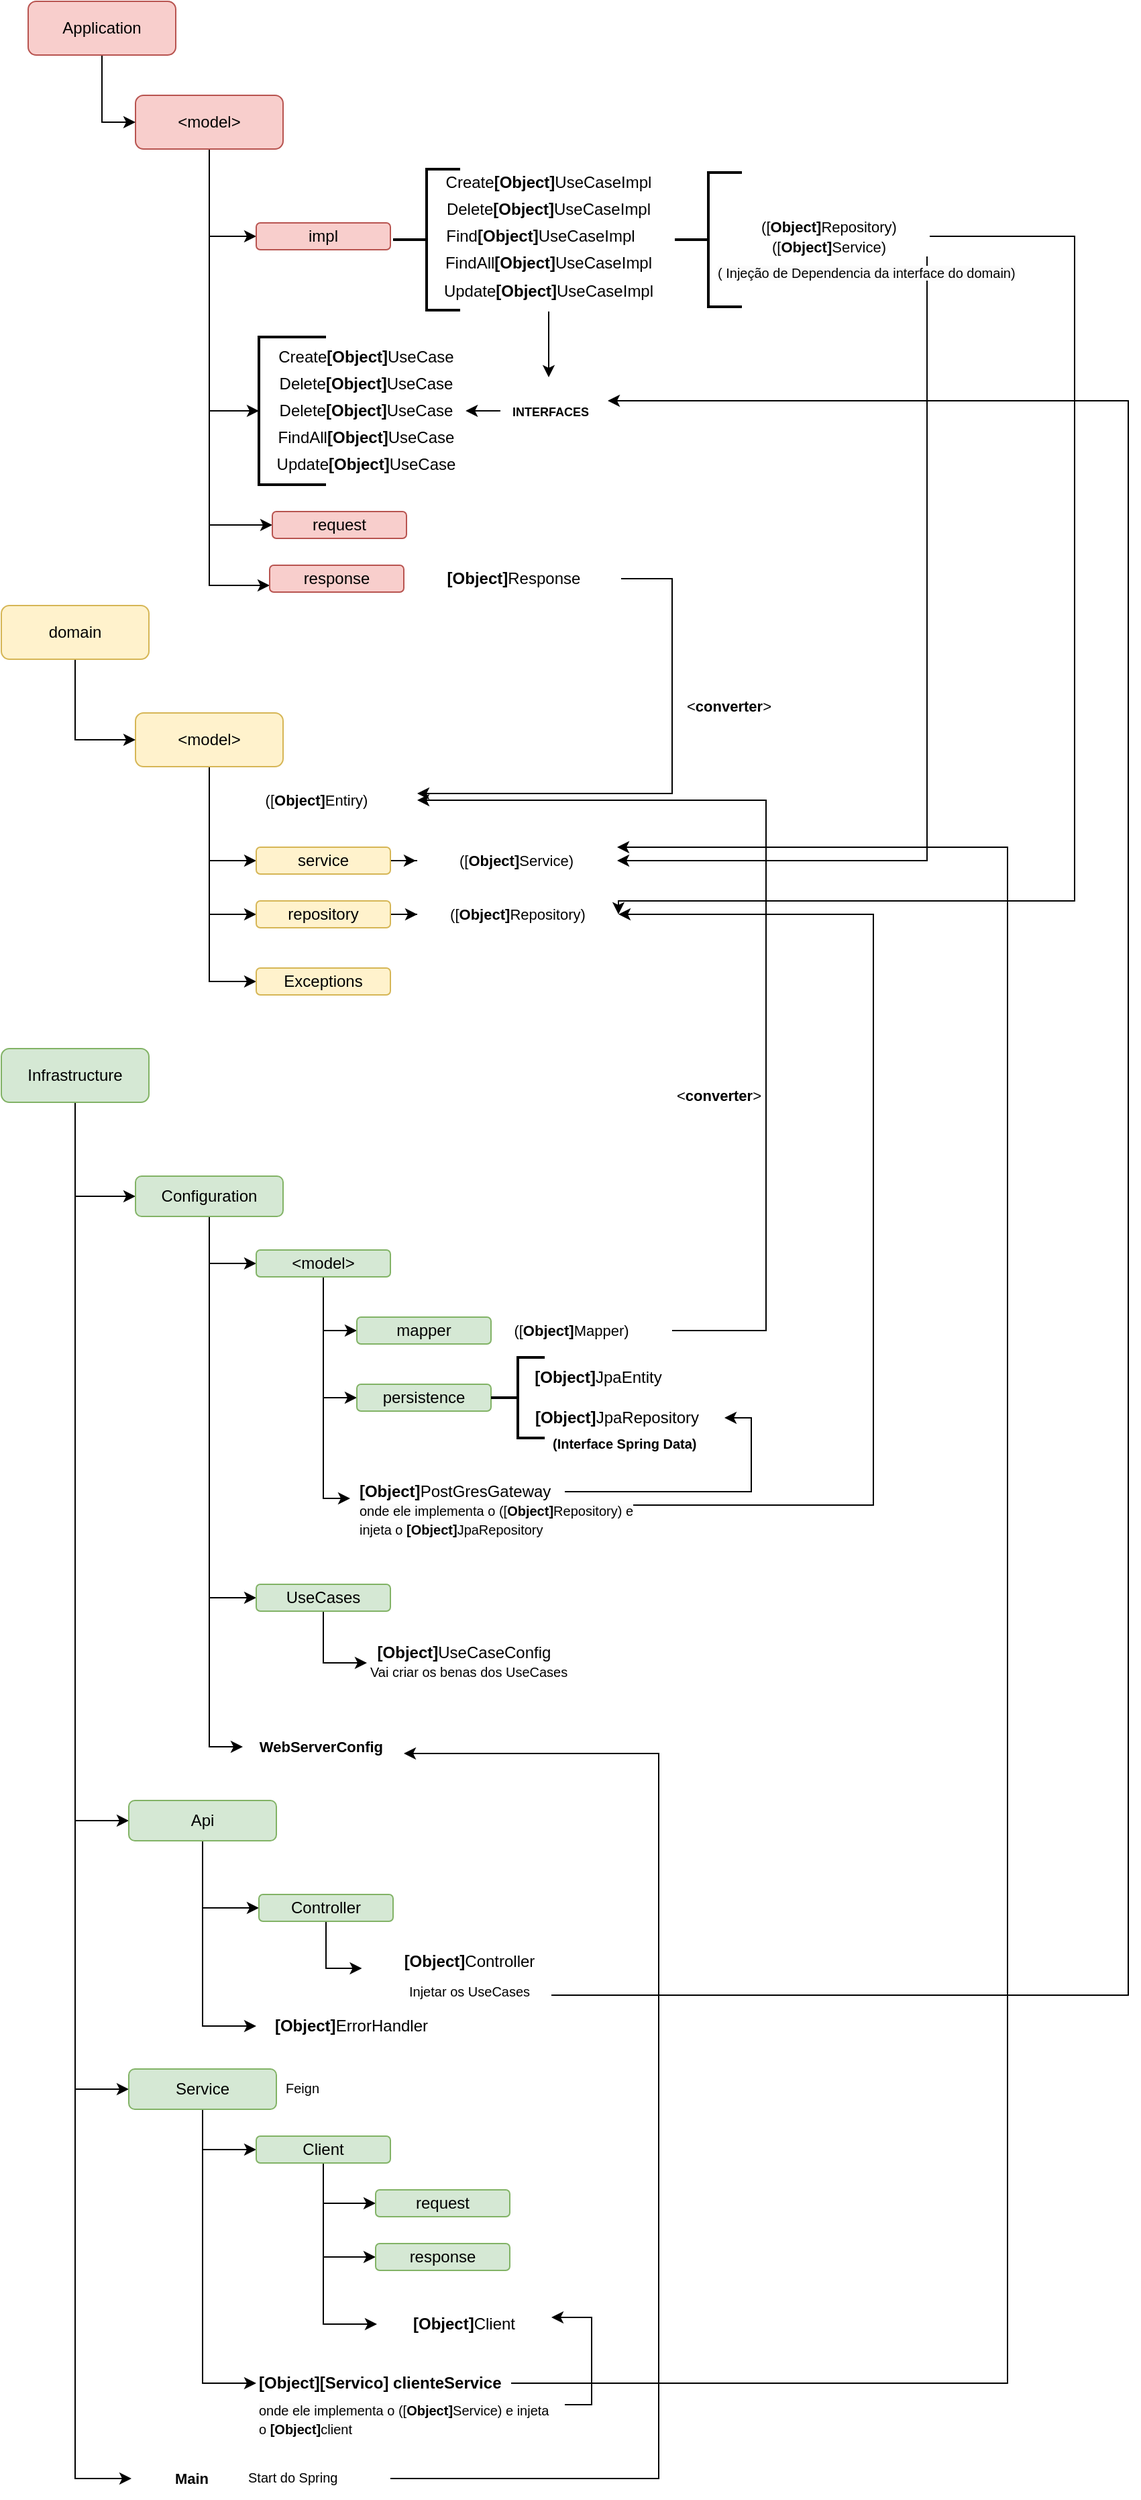 <mxfile version="20.8.13" type="device"><diagram name="Página-1" id="haYqPAsTkTlejbofr0wO"><mxGraphModel dx="7217" dy="2280" grid="1" gridSize="10" guides="1" tooltips="1" connect="1" arrows="1" fold="1" page="1" pageScale="1" pageWidth="827" pageHeight="1169" math="0" shadow="0"><root><mxCell id="0"/><mxCell id="1" parent="0"/><mxCell id="Td4eN-PTEVSJSBVqzBGs-9" style="edgeStyle=orthogonalEdgeStyle;rounded=0;orthogonalLoop=1;jettySize=auto;html=1;entryX=0;entryY=0.75;entryDx=0;entryDy=0;" edge="1" parent="1" source="UYUq6NFJNfN-yr_jcpqe-1" target="UYUq6NFJNfN-yr_jcpqe-6"><mxGeometry relative="1" as="geometry"/></mxCell><mxCell id="Td4eN-PTEVSJSBVqzBGs-93" style="edgeStyle=orthogonalEdgeStyle;rounded=0;orthogonalLoop=1;jettySize=auto;html=1;entryX=0;entryY=0.5;entryDx=0;entryDy=0;fontSize=9;" edge="1" parent="1" source="UYUq6NFJNfN-yr_jcpqe-1" target="UYUq6NFJNfN-yr_jcpqe-4"><mxGeometry relative="1" as="geometry"/></mxCell><mxCell id="Td4eN-PTEVSJSBVqzBGs-94" style="edgeStyle=orthogonalEdgeStyle;rounded=0;orthogonalLoop=1;jettySize=auto;html=1;entryX=0;entryY=0.5;entryDx=0;entryDy=0;fontSize=9;" edge="1" parent="1" source="UYUq6NFJNfN-yr_jcpqe-1" target="UYUq6NFJNfN-yr_jcpqe-5"><mxGeometry relative="1" as="geometry"/></mxCell><mxCell id="Td4eN-PTEVSJSBVqzBGs-95" style="edgeStyle=orthogonalEdgeStyle;rounded=0;orthogonalLoop=1;jettySize=auto;html=1;entryX=0;entryY=0.5;entryDx=0;entryDy=0;entryPerimeter=0;fontSize=9;" edge="1" parent="1" source="UYUq6NFJNfN-yr_jcpqe-1" target="Td4eN-PTEVSJSBVqzBGs-73"><mxGeometry relative="1" as="geometry"/></mxCell><mxCell id="UYUq6NFJNfN-yr_jcpqe-1" value="&amp;lt;model&amp;gt;" style="rounded=1;whiteSpace=wrap;html=1;fillColor=#f8cecc;strokeColor=#b85450;" parent="1" vertex="1"><mxGeometry x="540" y="270" width="110" height="40" as="geometry"/></mxCell><mxCell id="Td4eN-PTEVSJSBVqzBGs-23" style="edgeStyle=orthogonalEdgeStyle;rounded=0;orthogonalLoop=1;jettySize=auto;html=1;entryX=0;entryY=0.5;entryDx=0;entryDy=0;" edge="1" parent="1" source="UYUq6NFJNfN-yr_jcpqe-2" target="Td4eN-PTEVSJSBVqzBGs-21"><mxGeometry relative="1" as="geometry"/></mxCell><mxCell id="Td4eN-PTEVSJSBVqzBGs-31" style="edgeStyle=orthogonalEdgeStyle;rounded=0;orthogonalLoop=1;jettySize=auto;html=1;entryX=0;entryY=0.5;entryDx=0;entryDy=0;" edge="1" parent="1" source="UYUq6NFJNfN-yr_jcpqe-2" target="Td4eN-PTEVSJSBVqzBGs-29"><mxGeometry relative="1" as="geometry"/></mxCell><mxCell id="Td4eN-PTEVSJSBVqzBGs-32" style="edgeStyle=orthogonalEdgeStyle;rounded=0;orthogonalLoop=1;jettySize=auto;html=1;entryX=0;entryY=0.5;entryDx=0;entryDy=0;" edge="1" parent="1" source="UYUq6NFJNfN-yr_jcpqe-2" target="Td4eN-PTEVSJSBVqzBGs-30"><mxGeometry relative="1" as="geometry"/></mxCell><mxCell id="UYUq6NFJNfN-yr_jcpqe-2" value="&amp;lt;model&amp;gt;" style="rounded=1;whiteSpace=wrap;html=1;fillColor=#fff2cc;strokeColor=#d6b656;" parent="1" vertex="1"><mxGeometry x="540" y="730" width="110" height="40" as="geometry"/></mxCell><mxCell id="Td4eN-PTEVSJSBVqzBGs-96" style="edgeStyle=orthogonalEdgeStyle;rounded=0;orthogonalLoop=1;jettySize=auto;html=1;entryX=0;entryY=0.5;entryDx=0;entryDy=0;fontSize=9;" edge="1" parent="1" source="UYUq6NFJNfN-yr_jcpqe-3" target="Td4eN-PTEVSJSBVqzBGs-41"><mxGeometry relative="1" as="geometry"/></mxCell><mxCell id="Td4eN-PTEVSJSBVqzBGs-108" style="edgeStyle=orthogonalEdgeStyle;rounded=0;orthogonalLoop=1;jettySize=auto;html=1;entryX=0;entryY=0.5;entryDx=0;entryDy=0;fontSize=9;" edge="1" parent="1" source="UYUq6NFJNfN-yr_jcpqe-3" target="Td4eN-PTEVSJSBVqzBGs-40"><mxGeometry relative="1" as="geometry"/></mxCell><mxCell id="Td4eN-PTEVSJSBVqzBGs-109" style="edgeStyle=orthogonalEdgeStyle;rounded=0;orthogonalLoop=1;jettySize=auto;html=1;entryX=0;entryY=0.5;entryDx=0;entryDy=0;fontSize=9;" edge="1" parent="1" source="UYUq6NFJNfN-yr_jcpqe-3" target="Td4eN-PTEVSJSBVqzBGs-42"><mxGeometry relative="1" as="geometry"/></mxCell><mxCell id="Td4eN-PTEVSJSBVqzBGs-110" style="edgeStyle=orthogonalEdgeStyle;rounded=0;orthogonalLoop=1;jettySize=auto;html=1;entryX=0;entryY=0.5;entryDx=0;entryDy=0;fontSize=9;" edge="1" parent="1" source="UYUq6NFJNfN-yr_jcpqe-3" target="Td4eN-PTEVSJSBVqzBGs-97"><mxGeometry relative="1" as="geometry"/></mxCell><mxCell id="UYUq6NFJNfN-yr_jcpqe-3" value="Infrastructure" style="rounded=1;whiteSpace=wrap;html=1;fillColor=#d5e8d4;strokeColor=#82b366;" parent="1" vertex="1"><mxGeometry x="440" y="980" width="110" height="40" as="geometry"/></mxCell><mxCell id="UYUq6NFJNfN-yr_jcpqe-4" value="impl" style="rounded=1;whiteSpace=wrap;html=1;arcSize=15;fillColor=#f8cecc;strokeColor=#b85450;" parent="1" vertex="1"><mxGeometry x="630" y="365" width="100" height="20" as="geometry"/></mxCell><mxCell id="UYUq6NFJNfN-yr_jcpqe-5" value="request" style="rounded=1;whiteSpace=wrap;html=1;fillColor=#f8cecc;strokeColor=#b85450;" parent="1" vertex="1"><mxGeometry x="642" y="580" width="100" height="20" as="geometry"/></mxCell><mxCell id="UYUq6NFJNfN-yr_jcpqe-6" value="response" style="rounded=1;whiteSpace=wrap;html=1;fillColor=#f8cecc;strokeColor=#b85450;" parent="1" vertex="1"><mxGeometry x="640" y="620" width="100" height="20" as="geometry"/></mxCell><mxCell id="UYUq6NFJNfN-yr_jcpqe-8" value="Create&lt;b&gt;[Object]&lt;/b&gt;UseCaseImpl" style="text;html=1;strokeColor=none;fillColor=none;align=center;verticalAlign=middle;whiteSpace=wrap;rounded=0;" parent="1" vertex="1"><mxGeometry x="768" y="320" width="160" height="30" as="geometry"/></mxCell><mxCell id="Td4eN-PTEVSJSBVqzBGs-34" style="edgeStyle=orthogonalEdgeStyle;rounded=0;orthogonalLoop=1;jettySize=auto;html=1;entryX=1;entryY=0.5;entryDx=0;entryDy=0;" edge="1" parent="1" source="UYUq6NFJNfN-yr_jcpqe-10" target="Td4eN-PTEVSJSBVqzBGs-33"><mxGeometry relative="1" as="geometry"><Array as="points"><mxPoint x="1240" y="375"/><mxPoint x="1240" y="870"/><mxPoint x="900" y="870"/></Array></mxGeometry></mxCell><mxCell id="Td4eN-PTEVSJSBVqzBGs-37" style="edgeStyle=orthogonalEdgeStyle;rounded=0;orthogonalLoop=1;jettySize=auto;html=1;" edge="1" parent="1" source="UYUq6NFJNfN-yr_jcpqe-10" target="Td4eN-PTEVSJSBVqzBGs-36"><mxGeometry relative="1" as="geometry"><Array as="points"><mxPoint x="1130" y="840"/></Array></mxGeometry></mxCell><mxCell id="UYUq6NFJNfN-yr_jcpqe-10" value="&lt;font style=&quot;font-size: 11px;&quot;&gt;([&lt;b&gt;Object]&lt;/b&gt;Repository)&lt;br&gt;([&lt;b style=&quot;border-color: var(--border-color);&quot;&gt;Object]&lt;/b&gt;Service)&lt;br&gt;&lt;/font&gt;" style="text;html=1;strokeColor=none;fillColor=none;align=center;verticalAlign=middle;whiteSpace=wrap;rounded=0;strokeWidth=1;" parent="1" vertex="1"><mxGeometry x="982" y="360" width="150" height="30" as="geometry"/></mxCell><mxCell id="UYUq6NFJNfN-yr_jcpqe-11" value="Delete&lt;b&gt;[Object]&lt;/b&gt;UseCaseImpl" style="text;html=1;strokeColor=none;fillColor=none;align=center;verticalAlign=middle;whiteSpace=wrap;rounded=0;" parent="1" vertex="1"><mxGeometry x="768" y="340" width="160" height="30" as="geometry"/></mxCell><mxCell id="UYUq6NFJNfN-yr_jcpqe-12" value="Find&lt;b&gt;[Object]&lt;/b&gt;UseCaseImpl" style="text;html=1;strokeColor=none;fillColor=none;align=center;verticalAlign=middle;whiteSpace=wrap;rounded=0;" parent="1" vertex="1"><mxGeometry x="762" y="360" width="160" height="30" as="geometry"/></mxCell><mxCell id="UYUq6NFJNfN-yr_jcpqe-13" value="FindAll&lt;b&gt;[Object]&lt;/b&gt;UseCaseImpl" style="text;html=1;strokeColor=none;fillColor=none;align=center;verticalAlign=middle;whiteSpace=wrap;rounded=0;" parent="1" vertex="1"><mxGeometry x="768" y="380" width="160" height="30" as="geometry"/></mxCell><mxCell id="Td4eN-PTEVSJSBVqzBGs-16" value="" style="strokeWidth=2;html=1;shape=mxgraph.flowchart.annotation_2;align=left;labelPosition=right;pointerEvents=1;" vertex="1" parent="1"><mxGeometry x="732" y="325" width="50" height="105" as="geometry"/></mxCell><mxCell id="Td4eN-PTEVSJSBVqzBGs-76" style="edgeStyle=orthogonalEdgeStyle;rounded=0;orthogonalLoop=1;jettySize=auto;html=1;fontSize=9;" edge="1" parent="1" source="Td4eN-PTEVSJSBVqzBGs-17"><mxGeometry relative="1" as="geometry"><mxPoint x="848" y="480" as="targetPoint"/></mxGeometry></mxCell><mxCell id="Td4eN-PTEVSJSBVqzBGs-17" value="Update&lt;b&gt;[Object]&lt;/b&gt;UseCaseImpl" style="text;html=1;strokeColor=none;fillColor=none;align=center;verticalAlign=middle;whiteSpace=wrap;rounded=0;" vertex="1" parent="1"><mxGeometry x="768" y="401" width="160" height="30" as="geometry"/></mxCell><mxCell id="Td4eN-PTEVSJSBVqzBGs-18" value="" style="strokeWidth=2;html=1;shape=mxgraph.flowchart.annotation_2;align=left;labelPosition=right;pointerEvents=1;" vertex="1" parent="1"><mxGeometry x="942" y="327.5" width="50" height="100" as="geometry"/></mxCell><mxCell id="Td4eN-PTEVSJSBVqzBGs-38" style="edgeStyle=orthogonalEdgeStyle;rounded=0;orthogonalLoop=1;jettySize=auto;html=1;exitX=1;exitY=0.5;exitDx=0;exitDy=0;" edge="1" parent="1" source="Td4eN-PTEVSJSBVqzBGs-21" target="Td4eN-PTEVSJSBVqzBGs-36"><mxGeometry relative="1" as="geometry"/></mxCell><mxCell id="Td4eN-PTEVSJSBVqzBGs-21" value="service" style="rounded=1;whiteSpace=wrap;html=1;fillColor=#fff2cc;strokeColor=#d6b656;" vertex="1" parent="1"><mxGeometry x="630" y="830" width="100" height="20" as="geometry"/></mxCell><mxCell id="Td4eN-PTEVSJSBVqzBGs-26" style="edgeStyle=orthogonalEdgeStyle;rounded=0;orthogonalLoop=1;jettySize=auto;html=1;entryX=0;entryY=0.5;entryDx=0;entryDy=0;" edge="1" parent="1" source="Td4eN-PTEVSJSBVqzBGs-25" target="UYUq6NFJNfN-yr_jcpqe-1"><mxGeometry relative="1" as="geometry"/></mxCell><mxCell id="Td4eN-PTEVSJSBVqzBGs-25" value="Application" style="rounded=1;whiteSpace=wrap;html=1;fillColor=#f8cecc;strokeColor=#b85450;" vertex="1" parent="1"><mxGeometry x="460" y="200" width="110" height="40" as="geometry"/></mxCell><mxCell id="Td4eN-PTEVSJSBVqzBGs-28" style="edgeStyle=orthogonalEdgeStyle;rounded=0;orthogonalLoop=1;jettySize=auto;html=1;entryX=0;entryY=0.5;entryDx=0;entryDy=0;" edge="1" parent="1" source="Td4eN-PTEVSJSBVqzBGs-27" target="UYUq6NFJNfN-yr_jcpqe-2"><mxGeometry relative="1" as="geometry"/></mxCell><mxCell id="Td4eN-PTEVSJSBVqzBGs-27" value="domain" style="rounded=1;whiteSpace=wrap;html=1;fillColor=#fff2cc;strokeColor=#d6b656;" vertex="1" parent="1"><mxGeometry x="440" y="650" width="110" height="40" as="geometry"/></mxCell><mxCell id="Td4eN-PTEVSJSBVqzBGs-39" style="edgeStyle=orthogonalEdgeStyle;rounded=0;orthogonalLoop=1;jettySize=auto;html=1;" edge="1" parent="1" source="Td4eN-PTEVSJSBVqzBGs-29" target="Td4eN-PTEVSJSBVqzBGs-33"><mxGeometry relative="1" as="geometry"/></mxCell><mxCell id="Td4eN-PTEVSJSBVqzBGs-29" value="repository" style="rounded=1;whiteSpace=wrap;html=1;fillColor=#fff2cc;strokeColor=#d6b656;" vertex="1" parent="1"><mxGeometry x="630" y="870" width="100" height="20" as="geometry"/></mxCell><mxCell id="Td4eN-PTEVSJSBVqzBGs-30" value="Exceptions" style="rounded=1;whiteSpace=wrap;html=1;fillColor=#fff2cc;strokeColor=#d6b656;" vertex="1" parent="1"><mxGeometry x="630" y="920" width="100" height="20" as="geometry"/></mxCell><mxCell id="Td4eN-PTEVSJSBVqzBGs-33" value="&lt;font style=&quot;font-size: 11px;&quot;&gt;([&lt;b&gt;Object]&lt;/b&gt;Repository)&lt;/font&gt;" style="text;html=1;strokeColor=none;fillColor=none;align=center;verticalAlign=middle;whiteSpace=wrap;rounded=0;strokeWidth=1;" vertex="1" parent="1"><mxGeometry x="750" y="865" width="150" height="30" as="geometry"/></mxCell><mxCell id="Td4eN-PTEVSJSBVqzBGs-36" value="&lt;font style=&quot;font-size: 11px;&quot;&gt;([&lt;b&gt;Object]&lt;/b&gt;Service)&lt;/font&gt;" style="text;html=1;strokeColor=none;fillColor=none;align=center;verticalAlign=middle;whiteSpace=wrap;rounded=0;strokeWidth=1;" vertex="1" parent="1"><mxGeometry x="749" y="825" width="150" height="30" as="geometry"/></mxCell><mxCell id="Td4eN-PTEVSJSBVqzBGs-100" style="edgeStyle=orthogonalEdgeStyle;rounded=0;orthogonalLoop=1;jettySize=auto;html=1;entryX=0;entryY=0.5;entryDx=0;entryDy=0;fontSize=9;" edge="1" parent="1" source="Td4eN-PTEVSJSBVqzBGs-40" target="Td4eN-PTEVSJSBVqzBGs-98"><mxGeometry relative="1" as="geometry"/></mxCell><mxCell id="Td4eN-PTEVSJSBVqzBGs-106" style="edgeStyle=orthogonalEdgeStyle;rounded=0;orthogonalLoop=1;jettySize=auto;html=1;entryX=0;entryY=0.5;entryDx=0;entryDy=0;fontSize=9;" edge="1" parent="1" source="Td4eN-PTEVSJSBVqzBGs-40" target="Td4eN-PTEVSJSBVqzBGs-105"><mxGeometry relative="1" as="geometry"/></mxCell><mxCell id="Td4eN-PTEVSJSBVqzBGs-40" value="Api" style="rounded=1;whiteSpace=wrap;html=1;fillColor=#d5e8d4;strokeColor=#82b366;" vertex="1" parent="1"><mxGeometry x="535" y="1540" width="110" height="30" as="geometry"/></mxCell><mxCell id="Td4eN-PTEVSJSBVqzBGs-86" style="edgeStyle=orthogonalEdgeStyle;rounded=0;orthogonalLoop=1;jettySize=auto;html=1;entryX=0;entryY=0.5;entryDx=0;entryDy=0;fontSize=9;" edge="1" parent="1" source="Td4eN-PTEVSJSBVqzBGs-41" target="Td4eN-PTEVSJSBVqzBGs-43"><mxGeometry relative="1" as="geometry"/></mxCell><mxCell id="Td4eN-PTEVSJSBVqzBGs-87" style="edgeStyle=orthogonalEdgeStyle;rounded=0;orthogonalLoop=1;jettySize=auto;html=1;entryX=0;entryY=0.5;entryDx=0;entryDy=0;fontSize=9;" edge="1" parent="1" source="Td4eN-PTEVSJSBVqzBGs-41" target="Td4eN-PTEVSJSBVqzBGs-47"><mxGeometry relative="1" as="geometry"/></mxCell><mxCell id="Td4eN-PTEVSJSBVqzBGs-89" style="edgeStyle=orthogonalEdgeStyle;rounded=0;orthogonalLoop=1;jettySize=auto;html=1;entryX=0;entryY=0.5;entryDx=0;entryDy=0;fontSize=9;" edge="1" parent="1" source="Td4eN-PTEVSJSBVqzBGs-41" target="Td4eN-PTEVSJSBVqzBGs-88"><mxGeometry relative="1" as="geometry"/></mxCell><mxCell id="Td4eN-PTEVSJSBVqzBGs-41" value="Configuration" style="rounded=1;whiteSpace=wrap;html=1;fillColor=#d5e8d4;strokeColor=#82b366;" vertex="1" parent="1"><mxGeometry x="540" y="1075" width="110" height="30" as="geometry"/></mxCell><mxCell id="Td4eN-PTEVSJSBVqzBGs-116" style="edgeStyle=orthogonalEdgeStyle;rounded=0;orthogonalLoop=1;jettySize=auto;html=1;entryX=0;entryY=0.5;entryDx=0;entryDy=0;fontSize=9;" edge="1" parent="1" source="Td4eN-PTEVSJSBVqzBGs-42" target="Td4eN-PTEVSJSBVqzBGs-113"><mxGeometry relative="1" as="geometry"/></mxCell><mxCell id="Td4eN-PTEVSJSBVqzBGs-126" style="edgeStyle=orthogonalEdgeStyle;rounded=0;orthogonalLoop=1;jettySize=auto;html=1;entryX=0;entryY=0.5;entryDx=0;entryDy=0;fontSize=9;" edge="1" parent="1" source="Td4eN-PTEVSJSBVqzBGs-42" target="Td4eN-PTEVSJSBVqzBGs-125"><mxGeometry relative="1" as="geometry"/></mxCell><mxCell id="Td4eN-PTEVSJSBVqzBGs-42" value="Service" style="rounded=1;whiteSpace=wrap;html=1;fillColor=#d5e8d4;strokeColor=#82b366;" vertex="1" parent="1"><mxGeometry x="535" y="1740" width="110" height="30" as="geometry"/></mxCell><mxCell id="Td4eN-PTEVSJSBVqzBGs-55" style="edgeStyle=orthogonalEdgeStyle;rounded=0;orthogonalLoop=1;jettySize=auto;html=1;entryX=0;entryY=0.5;entryDx=0;entryDy=0;fontSize=10;" edge="1" parent="1" source="Td4eN-PTEVSJSBVqzBGs-43" target="Td4eN-PTEVSJSBVqzBGs-45"><mxGeometry relative="1" as="geometry"/></mxCell><mxCell id="Td4eN-PTEVSJSBVqzBGs-56" style="edgeStyle=orthogonalEdgeStyle;rounded=0;orthogonalLoop=1;jettySize=auto;html=1;entryX=0;entryY=0.5;entryDx=0;entryDy=0;fontSize=10;" edge="1" parent="1" source="Td4eN-PTEVSJSBVqzBGs-43" target="Td4eN-PTEVSJSBVqzBGs-46"><mxGeometry relative="1" as="geometry"/></mxCell><mxCell id="Td4eN-PTEVSJSBVqzBGs-57" style="edgeStyle=orthogonalEdgeStyle;rounded=0;orthogonalLoop=1;jettySize=auto;html=1;entryX=0;entryY=0.75;entryDx=0;entryDy=0;fontSize=10;" edge="1" parent="1" source="Td4eN-PTEVSJSBVqzBGs-43" target="Td4eN-PTEVSJSBVqzBGs-53"><mxGeometry relative="1" as="geometry"/></mxCell><mxCell id="Td4eN-PTEVSJSBVqzBGs-43" value="&amp;lt;model&amp;gt;" style="rounded=1;whiteSpace=wrap;html=1;fillColor=#d5e8d4;strokeColor=#82b366;" vertex="1" parent="1"><mxGeometry x="630" y="1130" width="100" height="20" as="geometry"/></mxCell><mxCell id="Td4eN-PTEVSJSBVqzBGs-45" value="mapper" style="rounded=1;whiteSpace=wrap;html=1;fillColor=#d5e8d4;strokeColor=#82b366;" vertex="1" parent="1"><mxGeometry x="705" y="1180" width="100" height="20" as="geometry"/></mxCell><mxCell id="Td4eN-PTEVSJSBVqzBGs-46" value="persistence" style="rounded=1;whiteSpace=wrap;html=1;fillColor=#d5e8d4;strokeColor=#82b366;" vertex="1" parent="1"><mxGeometry x="705" y="1230" width="100" height="20" as="geometry"/></mxCell><mxCell id="Td4eN-PTEVSJSBVqzBGs-85" style="edgeStyle=orthogonalEdgeStyle;rounded=0;orthogonalLoop=1;jettySize=auto;html=1;entryX=0;entryY=0.25;entryDx=0;entryDy=0;fontSize=9;" edge="1" parent="1" source="Td4eN-PTEVSJSBVqzBGs-47" target="Td4eN-PTEVSJSBVqzBGs-84"><mxGeometry relative="1" as="geometry"/></mxCell><mxCell id="Td4eN-PTEVSJSBVqzBGs-47" value="UseCases" style="rounded=1;whiteSpace=wrap;html=1;fillColor=#d5e8d4;strokeColor=#82b366;" vertex="1" parent="1"><mxGeometry x="630" y="1379" width="100" height="20" as="geometry"/></mxCell><mxCell id="Td4eN-PTEVSJSBVqzBGs-49" value="&lt;b&gt;[Object]&lt;/b&gt;JpaEntity" style="text;html=1;strokeColor=none;fillColor=none;align=center;verticalAlign=middle;whiteSpace=wrap;rounded=0;" vertex="1" parent="1"><mxGeometry x="805" y="1210" width="160" height="30" as="geometry"/></mxCell><mxCell id="Td4eN-PTEVSJSBVqzBGs-50" value="&lt;b&gt;[Object]&lt;/b&gt;JpaRepository" style="text;html=1;strokeColor=none;fillColor=none;align=center;verticalAlign=middle;whiteSpace=wrap;rounded=0;" vertex="1" parent="1"><mxGeometry x="819" y="1240" width="160" height="30" as="geometry"/></mxCell><mxCell id="Td4eN-PTEVSJSBVqzBGs-52" value="" style="strokeWidth=2;html=1;shape=mxgraph.flowchart.annotation_2;align=left;labelPosition=right;pointerEvents=1;" vertex="1" parent="1"><mxGeometry x="805" y="1210" width="40" height="60" as="geometry"/></mxCell><mxCell id="Td4eN-PTEVSJSBVqzBGs-59" style="edgeStyle=orthogonalEdgeStyle;rounded=0;orthogonalLoop=1;jettySize=auto;html=1;entryX=1;entryY=0.5;entryDx=0;entryDy=0;fontSize=10;" edge="1" parent="1" source="Td4eN-PTEVSJSBVqzBGs-53" target="Td4eN-PTEVSJSBVqzBGs-50"><mxGeometry relative="1" as="geometry"><Array as="points"><mxPoint x="999" y="1310"/><mxPoint x="999" y="1255"/></Array></mxGeometry></mxCell><mxCell id="Td4eN-PTEVSJSBVqzBGs-60" style="edgeStyle=orthogonalEdgeStyle;rounded=0;orthogonalLoop=1;jettySize=auto;html=1;fontSize=10;" edge="1" parent="1" source="Td4eN-PTEVSJSBVqzBGs-53" target="Td4eN-PTEVSJSBVqzBGs-33"><mxGeometry relative="1" as="geometry"><Array as="points"><mxPoint x="1090" y="1320"/><mxPoint x="1090" y="880"/></Array></mxGeometry></mxCell><mxCell id="Td4eN-PTEVSJSBVqzBGs-53" value="&lt;b&gt;[Object]&lt;/b&gt;PostGresGateway&amp;nbsp;&lt;span style=&quot;font-size: 11px;&quot;&gt;&lt;br&gt;&lt;/span&gt;" style="text;html=1;strokeColor=none;fillColor=none;align=center;verticalAlign=middle;whiteSpace=wrap;rounded=0;" vertex="1" parent="1"><mxGeometry x="700" y="1300" width="160" height="20" as="geometry"/></mxCell><mxCell id="Td4eN-PTEVSJSBVqzBGs-54" value="&lt;font style=&quot;font-size: 10px;&quot;&gt;&lt;span style=&quot;color: rgb(0, 0, 0); font-family: Helvetica; font-style: normal; font-variant-ligatures: normal; font-variant-caps: normal; font-weight: 400; letter-spacing: normal; orphans: 2; text-align: center; text-indent: 0px; text-transform: none; widows: 2; word-spacing: 0px; -webkit-text-stroke-width: 0px; background-color: rgb(251, 251, 251); text-decoration-thickness: initial; text-decoration-style: initial; text-decoration-color: initial; float: none; display: inline !important;&quot;&gt;onde ele implementa o&amp;nbsp;([&lt;/span&gt;&lt;b style=&quot;border-color: var(--border-color); color: rgb(0, 0, 0); font-family: Helvetica; font-style: normal; font-variant-ligatures: normal; font-variant-caps: normal; letter-spacing: normal; orphans: 2; text-align: center; text-indent: 0px; text-transform: none; widows: 2; word-spacing: 0px; -webkit-text-stroke-width: 0px; background-color: rgb(251, 251, 251); text-decoration-thickness: initial; text-decoration-style: initial; text-decoration-color: initial;&quot;&gt;Object]&lt;/b&gt;&lt;span style=&quot;color: rgb(0, 0, 0); font-family: Helvetica; font-style: normal; font-variant-ligatures: normal; font-variant-caps: normal; font-weight: 400; letter-spacing: normal; orphans: 2; text-align: center; text-indent: 0px; text-transform: none; widows: 2; word-spacing: 0px; -webkit-text-stroke-width: 0px; background-color: rgb(251, 251, 251); text-decoration-thickness: initial; text-decoration-style: initial; text-decoration-color: initial; float: none; display: inline !important;&quot;&gt;Repository) e injeta o&amp;nbsp;&lt;/span&gt;&lt;b style=&quot;border-color: var(--border-color); color: rgb(0, 0, 0); font-family: Helvetica; font-style: normal; font-variant-ligatures: normal; font-variant-caps: normal; letter-spacing: normal; orphans: 2; text-align: center; text-indent: 0px; text-transform: none; widows: 2; word-spacing: 0px; -webkit-text-stroke-width: 0px; background-color: rgb(251, 251, 251); text-decoration-thickness: initial; text-decoration-style: initial; text-decoration-color: initial;&quot;&gt;[Object]&lt;/b&gt;&lt;span style=&quot;color: rgb(0, 0, 0); font-family: Helvetica; font-style: normal; font-variant-ligatures: normal; font-variant-caps: normal; font-weight: 400; letter-spacing: normal; orphans: 2; text-align: center; text-indent: 0px; text-transform: none; widows: 2; word-spacing: 0px; -webkit-text-stroke-width: 0px; background-color: rgb(251, 251, 251); text-decoration-thickness: initial; text-decoration-style: initial; text-decoration-color: initial; float: none; display: inline !important;&quot;&gt;JpaRepository&lt;/span&gt;&lt;/font&gt;" style="text;whiteSpace=wrap;html=1;" vertex="1" parent="1"><mxGeometry x="705" y="1310" width="230" height="50" as="geometry"/></mxCell><mxCell id="Td4eN-PTEVSJSBVqzBGs-61" value="&lt;span style=&quot;color: rgb(0, 0, 0); font-family: Helvetica; font-style: normal; font-variant-ligatures: normal; font-variant-caps: normal; font-weight: 400; letter-spacing: normal; orphans: 2; text-align: center; text-indent: 0px; text-transform: none; widows: 2; word-spacing: 0px; -webkit-text-stroke-width: 0px; background-color: rgb(251, 251, 251); text-decoration-thickness: initial; text-decoration-style: initial; text-decoration-color: initial; float: none; display: inline !important;&quot;&gt;&lt;font style=&quot;font-size: 10px;&quot;&gt;( Injeção de Dependencia da interface do domain)&lt;/font&gt;&lt;/span&gt;" style="text;whiteSpace=wrap;html=1;fontSize=10;" vertex="1" parent="1"><mxGeometry x="972" y="390" width="240" height="20" as="geometry"/></mxCell><mxCell id="Td4eN-PTEVSJSBVqzBGs-62" value="Create&lt;b&gt;[Object]&lt;/b&gt;UseCase" style="text;html=1;strokeColor=none;fillColor=none;align=center;verticalAlign=middle;whiteSpace=wrap;rounded=0;" vertex="1" parent="1"><mxGeometry x="632" y="450" width="160" height="30" as="geometry"/></mxCell><mxCell id="Td4eN-PTEVSJSBVqzBGs-63" value="&lt;div style=&quot;text-align: center;&quot;&gt;&lt;span style=&quot;background-color: initial; font-size: 10px;&quot;&gt;&lt;b&gt;(Interface Spring Data)&lt;/b&gt;&lt;/span&gt;&lt;/div&gt;" style="text;whiteSpace=wrap;html=1;" vertex="1" parent="1"><mxGeometry x="849" y="1260" width="111" height="30" as="geometry"/></mxCell><mxCell id="Td4eN-PTEVSJSBVqzBGs-66" style="edgeStyle=orthogonalEdgeStyle;rounded=0;orthogonalLoop=1;jettySize=auto;html=1;fontSize=10;" edge="1" parent="1" source="Td4eN-PTEVSJSBVqzBGs-64" target="Td4eN-PTEVSJSBVqzBGs-65"><mxGeometry relative="1" as="geometry"><Array as="points"><mxPoint x="1010" y="1190"/><mxPoint x="1010" y="795"/></Array></mxGeometry></mxCell><mxCell id="Td4eN-PTEVSJSBVqzBGs-64" value="&lt;font style=&quot;font-size: 11px;&quot;&gt;([&lt;b&gt;Object]&lt;/b&gt;Mapper)&lt;/font&gt;" style="text;html=1;strokeColor=none;fillColor=none;align=center;verticalAlign=middle;whiteSpace=wrap;rounded=0;strokeWidth=1;" vertex="1" parent="1"><mxGeometry x="790" y="1175" width="150" height="30" as="geometry"/></mxCell><mxCell id="Td4eN-PTEVSJSBVqzBGs-65" value="&lt;font style=&quot;font-size: 11px;&quot;&gt;([&lt;b&gt;Object]&lt;/b&gt;Entiry)&lt;/font&gt;" style="text;html=1;strokeColor=none;fillColor=none;align=center;verticalAlign=middle;whiteSpace=wrap;rounded=0;strokeWidth=1;" vertex="1" parent="1"><mxGeometry x="600" y="780" width="150" height="30" as="geometry"/></mxCell><mxCell id="Td4eN-PTEVSJSBVqzBGs-67" value="&lt;span style=&quot;font-size: 11px;&quot;&gt;&amp;lt;&lt;b&gt;converter&lt;/b&gt;&amp;gt;&lt;/span&gt;" style="text;html=1;strokeColor=none;fillColor=none;align=center;verticalAlign=middle;whiteSpace=wrap;rounded=0;strokeWidth=1;" vertex="1" parent="1"><mxGeometry x="900" y="1000" width="150" height="30" as="geometry"/></mxCell><mxCell id="Td4eN-PTEVSJSBVqzBGs-69" value="Delete&lt;b&gt;[Object]&lt;/b&gt;UseCase" style="text;html=1;strokeColor=none;fillColor=none;align=center;verticalAlign=middle;whiteSpace=wrap;rounded=0;" vertex="1" parent="1"><mxGeometry x="632" y="470" width="160" height="30" as="geometry"/></mxCell><mxCell id="Td4eN-PTEVSJSBVqzBGs-70" value="Delete&lt;b&gt;[Object]&lt;/b&gt;UseCase" style="text;html=1;strokeColor=none;fillColor=none;align=center;verticalAlign=middle;whiteSpace=wrap;rounded=0;" vertex="1" parent="1"><mxGeometry x="632" y="490" width="160" height="30" as="geometry"/></mxCell><mxCell id="Td4eN-PTEVSJSBVqzBGs-71" value="FindAll&lt;b&gt;[Object]&lt;/b&gt;UseCase" style="text;html=1;strokeColor=none;fillColor=none;align=center;verticalAlign=middle;whiteSpace=wrap;rounded=0;" vertex="1" parent="1"><mxGeometry x="632" y="510" width="160" height="30" as="geometry"/></mxCell><mxCell id="Td4eN-PTEVSJSBVqzBGs-72" value="Update&lt;b&gt;[Object]&lt;/b&gt;UseCase" style="text;html=1;strokeColor=none;fillColor=none;align=center;verticalAlign=middle;whiteSpace=wrap;rounded=0;" vertex="1" parent="1"><mxGeometry x="632" y="530" width="160" height="30" as="geometry"/></mxCell><mxCell id="Td4eN-PTEVSJSBVqzBGs-73" value="" style="strokeWidth=2;html=1;shape=mxgraph.flowchart.annotation_1;align=left;pointerEvents=1;fontSize=10;" vertex="1" parent="1"><mxGeometry x="632" y="450" width="50" height="110" as="geometry"/></mxCell><mxCell id="Td4eN-PTEVSJSBVqzBGs-77" style="edgeStyle=orthogonalEdgeStyle;rounded=0;orthogonalLoop=1;jettySize=auto;html=1;entryX=0.963;entryY=-0.167;entryDx=0;entryDy=0;entryPerimeter=0;fontSize=9;" edge="1" parent="1" source="Td4eN-PTEVSJSBVqzBGs-75" target="Td4eN-PTEVSJSBVqzBGs-71"><mxGeometry relative="1" as="geometry"/></mxCell><mxCell id="Td4eN-PTEVSJSBVqzBGs-75" value="&lt;b style=&quot;&quot;&gt;&lt;font style=&quot;font-size: 9px;&quot;&gt;INTERFACES&lt;/font&gt;&lt;/b&gt;" style="text;html=1;strokeColor=none;fillColor=none;align=center;verticalAlign=middle;whiteSpace=wrap;rounded=0;strokeWidth=1;" vertex="1" parent="1"><mxGeometry x="807" y="490" width="85" height="30" as="geometry"/></mxCell><mxCell id="Td4eN-PTEVSJSBVqzBGs-80" style="edgeStyle=orthogonalEdgeStyle;rounded=0;orthogonalLoop=1;jettySize=auto;html=1;fontSize=9;" edge="1" parent="1" source="Td4eN-PTEVSJSBVqzBGs-79" target="Td4eN-PTEVSJSBVqzBGs-65"><mxGeometry relative="1" as="geometry"><Array as="points"><mxPoint x="940" y="630"/><mxPoint x="940" y="790"/></Array></mxGeometry></mxCell><mxCell id="Td4eN-PTEVSJSBVqzBGs-79" value="&lt;b&gt;[Object]&lt;/b&gt;Response" style="text;html=1;strokeColor=none;fillColor=none;align=center;verticalAlign=middle;whiteSpace=wrap;rounded=0;" vertex="1" parent="1"><mxGeometry x="742" y="615" width="160" height="30" as="geometry"/></mxCell><mxCell id="Td4eN-PTEVSJSBVqzBGs-81" value="&lt;span style=&quot;font-size: 11px;&quot;&gt;&amp;lt;&lt;b&gt;converter&lt;/b&gt;&amp;gt;&lt;/span&gt;" style="text;html=1;strokeColor=none;fillColor=none;align=center;verticalAlign=middle;whiteSpace=wrap;rounded=0;strokeWidth=1;" vertex="1" parent="1"><mxGeometry x="920" y="710" width="125" height="30" as="geometry"/></mxCell><mxCell id="Td4eN-PTEVSJSBVqzBGs-83" value="&lt;b&gt;[Object]&lt;/b&gt;UseCaseConfig&lt;span style=&quot;font-size: 11px;&quot;&gt;&lt;br&gt;&lt;/span&gt;" style="text;html=1;strokeColor=none;fillColor=none;align=center;verticalAlign=middle;whiteSpace=wrap;rounded=0;" vertex="1" parent="1"><mxGeometry x="705" y="1420" width="160" height="20" as="geometry"/></mxCell><mxCell id="Td4eN-PTEVSJSBVqzBGs-84" value="&lt;div style=&quot;text-align: center;&quot;&gt;&lt;span style=&quot;background-color: initial; font-size: 10px;&quot;&gt;Vai criar os benas dos UseCases&lt;/span&gt;&lt;/div&gt;" style="text;whiteSpace=wrap;html=1;" vertex="1" parent="1"><mxGeometry x="712.5" y="1430" width="152.5" height="30" as="geometry"/></mxCell><mxCell id="Td4eN-PTEVSJSBVqzBGs-88" value="&lt;span style=&quot;font-size: 11px;&quot;&gt;&lt;b&gt;WebServerConfig&amp;nbsp;&lt;/b&gt;&lt;br&gt;&lt;/span&gt;" style="text;html=1;strokeColor=none;fillColor=none;align=center;verticalAlign=middle;whiteSpace=wrap;rounded=0;" vertex="1" parent="1"><mxGeometry x="620" y="1490" width="120" height="20" as="geometry"/></mxCell><mxCell id="Td4eN-PTEVSJSBVqzBGs-97" value="&lt;span style=&quot;font-size: 11px;&quot;&gt;&lt;b&gt;Main&lt;/b&gt;&lt;br&gt;&lt;/span&gt;" style="text;html=1;strokeColor=none;fillColor=none;align=center;verticalAlign=middle;whiteSpace=wrap;rounded=0;" vertex="1" parent="1"><mxGeometry x="537" y="2035" width="90" height="20" as="geometry"/></mxCell><mxCell id="Td4eN-PTEVSJSBVqzBGs-102" style="edgeStyle=orthogonalEdgeStyle;rounded=0;orthogonalLoop=1;jettySize=auto;html=1;entryX=0;entryY=0.75;entryDx=0;entryDy=0;fontSize=9;" edge="1" parent="1" source="Td4eN-PTEVSJSBVqzBGs-98" target="Td4eN-PTEVSJSBVqzBGs-101"><mxGeometry relative="1" as="geometry"/></mxCell><mxCell id="Td4eN-PTEVSJSBVqzBGs-98" value="Controller" style="rounded=1;whiteSpace=wrap;html=1;fillColor=#d5e8d4;strokeColor=#82b366;" vertex="1" parent="1"><mxGeometry x="632" y="1610" width="100" height="20" as="geometry"/></mxCell><mxCell id="Td4eN-PTEVSJSBVqzBGs-101" value="&lt;b&gt;[Object]&lt;/b&gt;Controller&lt;span style=&quot;font-size: 11px;&quot;&gt;&lt;br&gt;&lt;/span&gt;" style="text;html=1;strokeColor=none;fillColor=none;align=center;verticalAlign=middle;whiteSpace=wrap;rounded=0;" vertex="1" parent="1"><mxGeometry x="708.75" y="1650" width="160" height="20" as="geometry"/></mxCell><mxCell id="Td4eN-PTEVSJSBVqzBGs-104" style="edgeStyle=orthogonalEdgeStyle;rounded=0;orthogonalLoop=1;jettySize=auto;html=1;entryX=1;entryY=0.25;entryDx=0;entryDy=0;fontSize=9;" edge="1" parent="1" source="Td4eN-PTEVSJSBVqzBGs-103" target="Td4eN-PTEVSJSBVqzBGs-75"><mxGeometry relative="1" as="geometry"><Array as="points"><mxPoint x="1280" y="1685"/><mxPoint x="1280" y="498"/></Array></mxGeometry></mxCell><mxCell id="Td4eN-PTEVSJSBVqzBGs-103" value="&lt;div style=&quot;text-align: center;&quot;&gt;&lt;span style=&quot;background-color: initial; font-size: 10px;&quot;&gt;Injetar os UseCases&lt;/span&gt;&lt;/div&gt;" style="text;whiteSpace=wrap;html=1;" vertex="1" parent="1"><mxGeometry x="742" y="1668" width="108" height="30" as="geometry"/></mxCell><mxCell id="Td4eN-PTEVSJSBVqzBGs-105" value="&lt;b&gt;[Object]&lt;/b&gt;ErrorHandler&lt;span style=&quot;font-size: 11px;&quot;&gt;&lt;br&gt;&lt;/span&gt;" style="text;html=1;strokeColor=none;fillColor=none;align=center;verticalAlign=middle;whiteSpace=wrap;rounded=0;" vertex="1" parent="1"><mxGeometry x="630" y="1698" width="142" height="20" as="geometry"/></mxCell><mxCell id="Td4eN-PTEVSJSBVqzBGs-112" style="edgeStyle=orthogonalEdgeStyle;rounded=0;orthogonalLoop=1;jettySize=auto;html=1;entryX=1;entryY=0.75;entryDx=0;entryDy=0;fontSize=9;" edge="1" parent="1" source="Td4eN-PTEVSJSBVqzBGs-111" target="Td4eN-PTEVSJSBVqzBGs-88"><mxGeometry relative="1" as="geometry"><Array as="points"><mxPoint x="930" y="2045"/><mxPoint x="930" y="1505"/></Array></mxGeometry></mxCell><mxCell id="Td4eN-PTEVSJSBVqzBGs-111" value="&lt;div style=&quot;text-align: center;&quot;&gt;&lt;span style=&quot;background-color: initial; font-size: 10px;&quot;&gt;Start do Spring&lt;/span&gt;&lt;/div&gt;" style="text;whiteSpace=wrap;html=1;" vertex="1" parent="1"><mxGeometry x="622" y="2030" width="108" height="30" as="geometry"/></mxCell><mxCell id="Td4eN-PTEVSJSBVqzBGs-121" style="edgeStyle=orthogonalEdgeStyle;rounded=0;orthogonalLoop=1;jettySize=auto;html=1;entryX=0;entryY=0.5;entryDx=0;entryDy=0;fontSize=9;" edge="1" parent="1" source="Td4eN-PTEVSJSBVqzBGs-113" target="Td4eN-PTEVSJSBVqzBGs-117"><mxGeometry relative="1" as="geometry"/></mxCell><mxCell id="Td4eN-PTEVSJSBVqzBGs-122" style="edgeStyle=orthogonalEdgeStyle;rounded=0;orthogonalLoop=1;jettySize=auto;html=1;entryX=0;entryY=0.5;entryDx=0;entryDy=0;fontSize=9;" edge="1" parent="1" source="Td4eN-PTEVSJSBVqzBGs-113" target="Td4eN-PTEVSJSBVqzBGs-118"><mxGeometry relative="1" as="geometry"/></mxCell><mxCell id="Td4eN-PTEVSJSBVqzBGs-124" style="edgeStyle=orthogonalEdgeStyle;rounded=0;orthogonalLoop=1;jettySize=auto;html=1;entryX=0;entryY=0.5;entryDx=0;entryDy=0;fontSize=9;" edge="1" parent="1" source="Td4eN-PTEVSJSBVqzBGs-113" target="Td4eN-PTEVSJSBVqzBGs-123"><mxGeometry relative="1" as="geometry"/></mxCell><mxCell id="Td4eN-PTEVSJSBVqzBGs-113" value="Client" style="rounded=1;whiteSpace=wrap;html=1;fillColor=#d5e8d4;strokeColor=#82b366;" vertex="1" parent="1"><mxGeometry x="630" y="1790" width="100" height="20" as="geometry"/></mxCell><mxCell id="Td4eN-PTEVSJSBVqzBGs-115" value="&lt;div style=&quot;text-align: center;&quot;&gt;&lt;span style=&quot;background-color: initial; font-size: 10px;&quot;&gt;Feign&lt;/span&gt;&lt;/div&gt;" style="text;whiteSpace=wrap;html=1;" vertex="1" parent="1"><mxGeometry x="650" y="1740" width="108" height="30" as="geometry"/></mxCell><mxCell id="Td4eN-PTEVSJSBVqzBGs-117" value="request" style="rounded=1;whiteSpace=wrap;html=1;fillColor=#d5e8d4;strokeColor=#82b366;" vertex="1" parent="1"><mxGeometry x="719" y="1830" width="100" height="20" as="geometry"/></mxCell><mxCell id="Td4eN-PTEVSJSBVqzBGs-118" value="response" style="rounded=1;whiteSpace=wrap;html=1;fillColor=#d5e8d4;strokeColor=#82b366;" vertex="1" parent="1"><mxGeometry x="719" y="1870" width="100" height="20" as="geometry"/></mxCell><mxCell id="Td4eN-PTEVSJSBVqzBGs-123" value="&lt;b&gt;[Object]&lt;/b&gt;Client&lt;span style=&quot;font-size: 11px;&quot;&gt;&lt;br&gt;&lt;/span&gt;" style="text;html=1;strokeColor=none;fillColor=none;align=center;verticalAlign=middle;whiteSpace=wrap;rounded=0;" vertex="1" parent="1"><mxGeometry x="720" y="1920" width="130" height="20" as="geometry"/></mxCell><mxCell id="Td4eN-PTEVSJSBVqzBGs-131" style="edgeStyle=orthogonalEdgeStyle;rounded=0;orthogonalLoop=1;jettySize=auto;html=1;fontSize=9;" edge="1" parent="1" source="Td4eN-PTEVSJSBVqzBGs-125" target="Td4eN-PTEVSJSBVqzBGs-36"><mxGeometry relative="1" as="geometry"><Array as="points"><mxPoint x="1190" y="1974"/><mxPoint x="1190" y="830"/></Array></mxGeometry></mxCell><mxCell id="Td4eN-PTEVSJSBVqzBGs-125" value="&lt;div style=&quot;&quot;&gt;&lt;b style=&quot;background-color: initial;&quot;&gt;[Object][Servico] clienteService&lt;/b&gt;&lt;/div&gt;" style="text;html=1;strokeColor=none;fillColor=none;align=left;verticalAlign=middle;whiteSpace=wrap;rounded=0;" vertex="1" parent="1"><mxGeometry x="630" y="1964" width="190" height="20" as="geometry"/></mxCell><mxCell id="Td4eN-PTEVSJSBVqzBGs-129" style="edgeStyle=orthogonalEdgeStyle;rounded=0;orthogonalLoop=1;jettySize=auto;html=1;entryX=1;entryY=0.25;entryDx=0;entryDy=0;fontSize=9;" edge="1" parent="1" source="Td4eN-PTEVSJSBVqzBGs-128" target="Td4eN-PTEVSJSBVqzBGs-123"><mxGeometry relative="1" as="geometry"><Array as="points"><mxPoint x="880" y="1990"/><mxPoint x="880" y="1925"/></Array></mxGeometry></mxCell><mxCell id="Td4eN-PTEVSJSBVqzBGs-128" value="&lt;font style=&quot;font-size: 10px;&quot;&gt;&lt;span style=&quot;color: rgb(0, 0, 0); font-family: Helvetica; font-style: normal; font-variant-ligatures: normal; font-variant-caps: normal; font-weight: 400; letter-spacing: normal; orphans: 2; text-align: center; text-indent: 0px; text-transform: none; widows: 2; word-spacing: 0px; -webkit-text-stroke-width: 0px; background-color: rgb(251, 251, 251); text-decoration-thickness: initial; text-decoration-style: initial; text-decoration-color: initial; float: none; display: inline !important;&quot;&gt;onde ele implementa o&amp;nbsp;([&lt;/span&gt;&lt;b style=&quot;border-color: var(--border-color); color: rgb(0, 0, 0); font-family: Helvetica; font-style: normal; font-variant-ligatures: normal; font-variant-caps: normal; letter-spacing: normal; orphans: 2; text-align: center; text-indent: 0px; text-transform: none; widows: 2; word-spacing: 0px; -webkit-text-stroke-width: 0px; background-color: rgb(251, 251, 251); text-decoration-thickness: initial; text-decoration-style: initial; text-decoration-color: initial;&quot;&gt;Object]&lt;/b&gt;&lt;span style=&quot;color: rgb(0, 0, 0); font-family: Helvetica; font-style: normal; font-variant-ligatures: normal; font-variant-caps: normal; font-weight: 400; letter-spacing: normal; orphans: 2; text-align: center; text-indent: 0px; text-transform: none; widows: 2; word-spacing: 0px; -webkit-text-stroke-width: 0px; background-color: rgb(251, 251, 251); text-decoration-thickness: initial; text-decoration-style: initial; text-decoration-color: initial; float: none; display: inline !important;&quot;&gt;Service) e injeta o&amp;nbsp;&lt;/span&gt;&lt;b style=&quot;border-color: var(--border-color); color: rgb(0, 0, 0); font-family: Helvetica; font-style: normal; font-variant-ligatures: normal; font-variant-caps: normal; letter-spacing: normal; orphans: 2; text-align: center; text-indent: 0px; text-transform: none; widows: 2; word-spacing: 0px; -webkit-text-stroke-width: 0px; background-color: rgb(251, 251, 251); text-decoration-thickness: initial; text-decoration-style: initial; text-decoration-color: initial;&quot;&gt;[Object]&lt;/b&gt;&lt;span style=&quot;color: rgb(0, 0, 0); font-family: Helvetica; font-style: normal; font-variant-ligatures: normal; font-variant-caps: normal; font-weight: 400; letter-spacing: normal; orphans: 2; text-align: center; text-indent: 0px; text-transform: none; widows: 2; word-spacing: 0px; -webkit-text-stroke-width: 0px; background-color: rgb(251, 251, 251); text-decoration-thickness: initial; text-decoration-style: initial; text-decoration-color: initial; float: none; display: inline !important;&quot;&gt;client&lt;/span&gt;&lt;/font&gt;" style="text;whiteSpace=wrap;html=1;" vertex="1" parent="1"><mxGeometry x="630" y="1980" width="230" height="50" as="geometry"/></mxCell></root></mxGraphModel></diagram></mxfile>